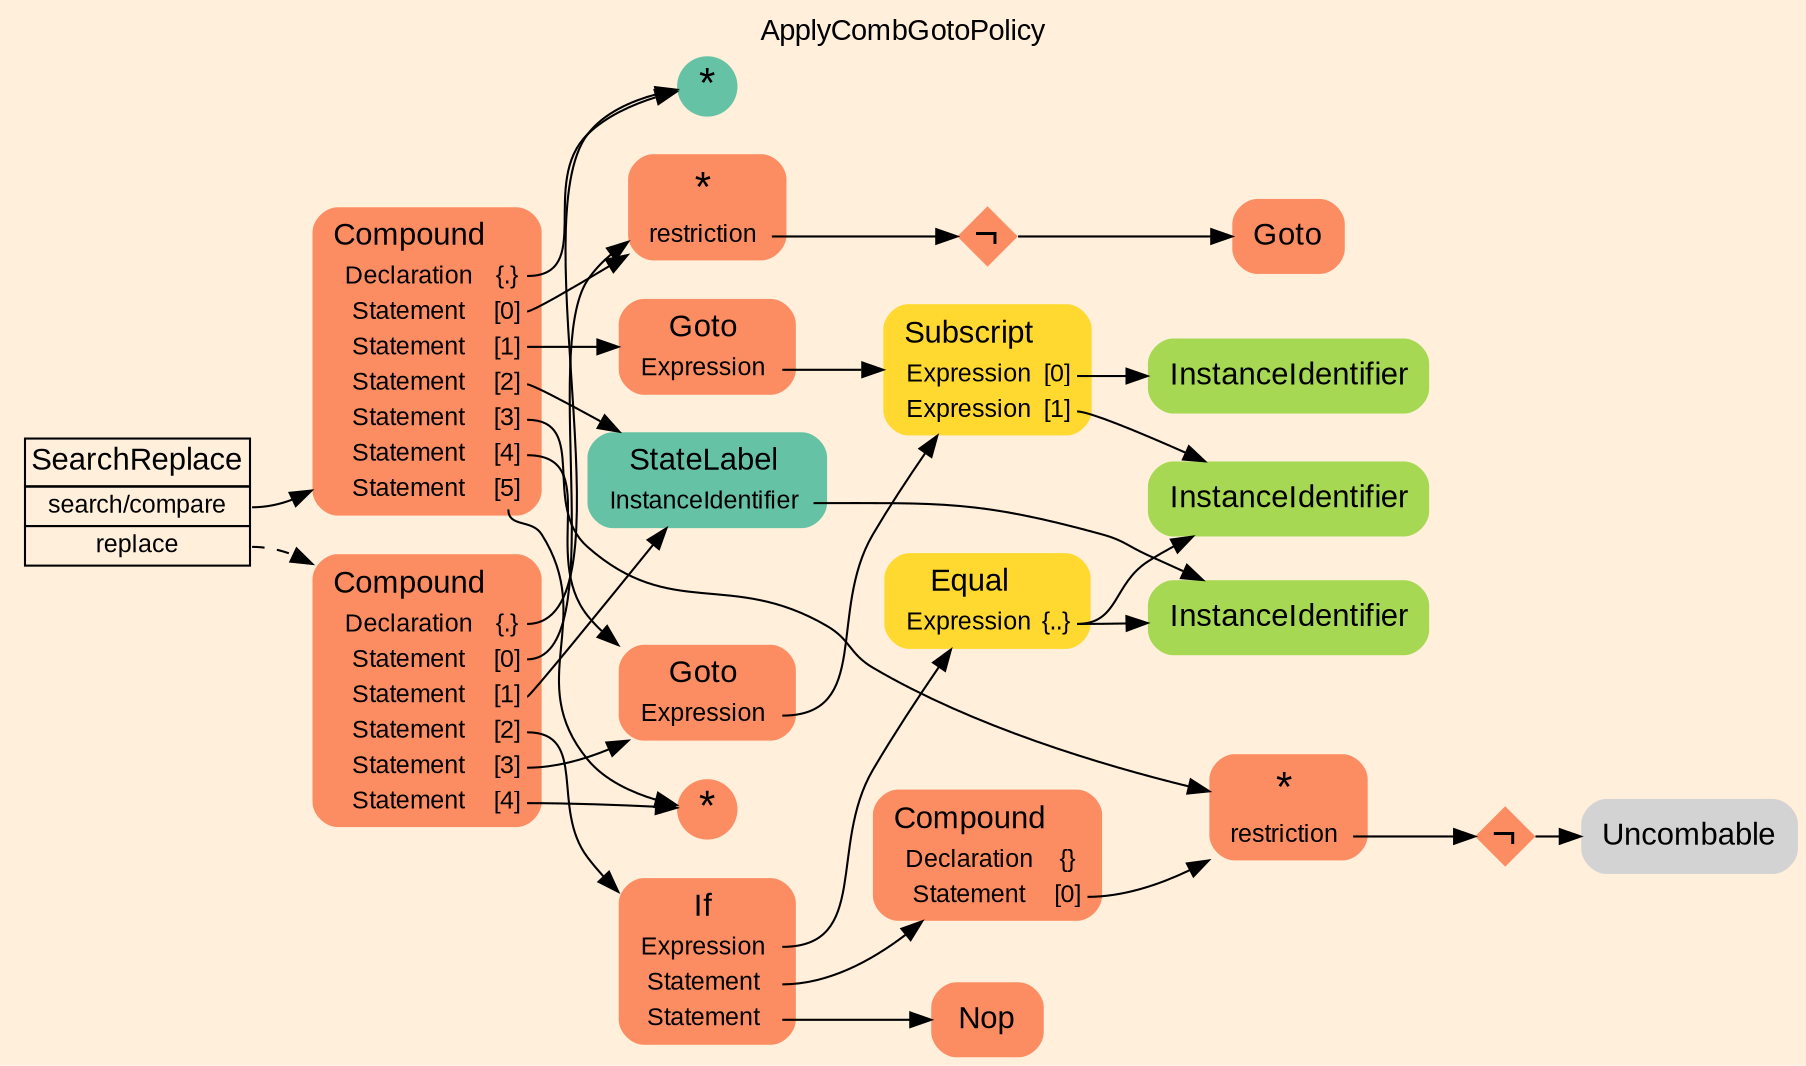 digraph "ApplyCombGotoPolicy" {
label = "ApplyCombGotoPolicy"
labelloc = t
graph [
    rankdir = "LR"
    ranksep = 0.3
    bgcolor = antiquewhite1
    color = black
    fontcolor = black
    fontname = "Arial"
];
node [
    fontname = "Arial"
];
edge [
    fontname = "Arial"
];

// -------------------- transformation figure --------------------
// -------- block CR#B-4-67 ----------
"CR#B-4-67" [
    shape = "plaintext"
    fillcolor = antiquewhite1
    fontsize = "12"
    fontcolor = black
    label = <<TABLE BORDER="0" CELLBORDER="1" CELLSPACING="0">
     <TR><TD><FONT POINT-SIZE="15" COLOR="black">SearchReplace</FONT></TD></TR>
     <TR><TD PORT="port0"><FONT POINT-SIZE="12" COLOR="black">search/compare</FONT></TD></TR>
     <TR><TD PORT="port1"><FONT POINT-SIZE="12" COLOR="black">replace</FONT></TD></TR>
    </TABLE>>
    style = "filled"
    color = black
];

// -------- block #B-2-1400 ----------
"#B-2-1400" [
    shape = "plaintext"
    fillcolor = "/set28/2"
    fontsize = "12"
    fontcolor = black
    label = <<TABLE BORDER="0" CELLBORDER="0" CELLSPACING="0">
     <TR><TD><FONT POINT-SIZE="15" COLOR="black">Compound</FONT></TD></TR>
     <TR><TD><FONT POINT-SIZE="12" COLOR="black">Declaration</FONT></TD><TD PORT="port0"><FONT POINT-SIZE="12" COLOR="black">{.}</FONT></TD></TR>
     <TR><TD><FONT POINT-SIZE="12" COLOR="black">Statement</FONT></TD><TD PORT="port1"><FONT POINT-SIZE="12" COLOR="black">[0]</FONT></TD></TR>
     <TR><TD><FONT POINT-SIZE="12" COLOR="black">Statement</FONT></TD><TD PORT="port2"><FONT POINT-SIZE="12" COLOR="black">[1]</FONT></TD></TR>
     <TR><TD><FONT POINT-SIZE="12" COLOR="black">Statement</FONT></TD><TD PORT="port3"><FONT POINT-SIZE="12" COLOR="black">[2]</FONT></TD></TR>
     <TR><TD><FONT POINT-SIZE="12" COLOR="black">Statement</FONT></TD><TD PORT="port4"><FONT POINT-SIZE="12" COLOR="black">[3]</FONT></TD></TR>
     <TR><TD><FONT POINT-SIZE="12" COLOR="black">Statement</FONT></TD><TD PORT="port5"><FONT POINT-SIZE="12" COLOR="black">[4]</FONT></TD></TR>
     <TR><TD><FONT POINT-SIZE="12" COLOR="black">Statement</FONT></TD><TD PORT="port6"><FONT POINT-SIZE="12" COLOR="black">[5]</FONT></TD></TR>
    </TABLE>>
    style = "rounded,filled"
];

// -------- block #B-2-1403 ----------
"#B-2-1403" [
    shape = "circle"
    fillcolor = "/set28/1"
    fontsize = "12"
    fontcolor = black
    label = <<FONT POINT-SIZE="20" COLOR="black">*</FONT>>
    style = "filled"
    penwidth = 0.0
    fixedsize = true
    width = 0.4
    height = 0.4
];

// -------- block #B-2-1404 ----------
"#B-2-1404" [
    shape = "plaintext"
    fillcolor = "/set28/2"
    fontsize = "12"
    fontcolor = black
    label = <<TABLE BORDER="0" CELLBORDER="0" CELLSPACING="0">
     <TR><TD><FONT POINT-SIZE="20" COLOR="black">*</FONT></TD></TR>
     <TR><TD><FONT POINT-SIZE="12" COLOR="black">restriction</FONT></TD><TD PORT="port0"></TD></TR>
    </TABLE>>
    style = "rounded,filled"
];

// -------- block #B-2-1415 ----------
"#B-2-1415" [
    shape = "diamond"
    fillcolor = "/set28/2"
    fontsize = "12"
    fontcolor = black
    label = <<FONT POINT-SIZE="20" COLOR="black">¬</FONT>>
    style = "filled"
    penwidth = 0.0
    fixedsize = true
    width = 0.4
    height = 0.4
];

// -------- block #B-2-1409 ----------
"#B-2-1409" [
    shape = "plaintext"
    fillcolor = "/set28/2"
    fontsize = "12"
    fontcolor = black
    label = <<TABLE BORDER="0" CELLBORDER="0" CELLSPACING="0">
     <TR><TD><FONT POINT-SIZE="15" COLOR="black">Goto</FONT></TD></TR>
    </TABLE>>
    style = "rounded,filled"
];

// -------- block #B-2-1407 ----------
"#B-2-1407" [
    shape = "plaintext"
    fillcolor = "/set28/2"
    fontsize = "12"
    fontcolor = black
    label = <<TABLE BORDER="0" CELLBORDER="0" CELLSPACING="0">
     <TR><TD><FONT POINT-SIZE="15" COLOR="black">Goto</FONT></TD></TR>
     <TR><TD><FONT POINT-SIZE="12" COLOR="black">Expression</FONT></TD><TD PORT="port0"></TD></TR>
    </TABLE>>
    style = "rounded,filled"
];

// -------- block #B-2-1410 ----------
"#B-2-1410" [
    shape = "plaintext"
    fillcolor = "/set28/6"
    fontsize = "12"
    fontcolor = black
    label = <<TABLE BORDER="0" CELLBORDER="0" CELLSPACING="0">
     <TR><TD><FONT POINT-SIZE="15" COLOR="black">Subscript</FONT></TD></TR>
     <TR><TD><FONT POINT-SIZE="12" COLOR="black">Expression</FONT></TD><TD PORT="port0"><FONT POINT-SIZE="12" COLOR="black">[0]</FONT></TD></TR>
     <TR><TD><FONT POINT-SIZE="12" COLOR="black">Expression</FONT></TD><TD PORT="port1"><FONT POINT-SIZE="12" COLOR="black">[1]</FONT></TD></TR>
    </TABLE>>
    style = "rounded,filled"
];

// -------- block #B-2-1411 ----------
"#B-2-1411" [
    shape = "plaintext"
    fillcolor = "/set28/5"
    fontsize = "12"
    fontcolor = black
    label = <<TABLE BORDER="0" CELLBORDER="0" CELLSPACING="0">
     <TR><TD><FONT POINT-SIZE="15" COLOR="black">InstanceIdentifier</FONT></TD></TR>
    </TABLE>>
    style = "rounded,filled"
];

// -------- block #B-2-1412 ----------
"#B-2-1412" [
    shape = "plaintext"
    fillcolor = "/set28/5"
    fontsize = "12"
    fontcolor = black
    label = <<TABLE BORDER="0" CELLBORDER="0" CELLSPACING="0">
     <TR><TD><FONT POINT-SIZE="15" COLOR="black">InstanceIdentifier</FONT></TD></TR>
    </TABLE>>
    style = "rounded,filled"
];

// -------- block #B-2-1414 ----------
"#B-2-1414" [
    shape = "plaintext"
    fillcolor = "/set28/1"
    fontsize = "12"
    fontcolor = black
    label = <<TABLE BORDER="0" CELLBORDER="0" CELLSPACING="0">
     <TR><TD><FONT POINT-SIZE="15" COLOR="black">StateLabel</FONT></TD></TR>
     <TR><TD><FONT POINT-SIZE="12" COLOR="black">InstanceIdentifier</FONT></TD><TD PORT="port0"></TD></TR>
    </TABLE>>
    style = "rounded,filled"
];

// -------- block #B-2-1413 ----------
"#B-2-1413" [
    shape = "plaintext"
    fillcolor = "/set28/5"
    fontsize = "12"
    fontcolor = black
    label = <<TABLE BORDER="0" CELLBORDER="0" CELLSPACING="0">
     <TR><TD><FONT POINT-SIZE="15" COLOR="black">InstanceIdentifier</FONT></TD></TR>
    </TABLE>>
    style = "rounded,filled"
];

// -------- block #B-2-1405 ----------
"#B-2-1405" [
    shape = "plaintext"
    fillcolor = "/set28/2"
    fontsize = "12"
    fontcolor = black
    label = <<TABLE BORDER="0" CELLBORDER="0" CELLSPACING="0">
     <TR><TD><FONT POINT-SIZE="20" COLOR="black">*</FONT></TD></TR>
     <TR><TD><FONT POINT-SIZE="12" COLOR="black">restriction</FONT></TD><TD PORT="port0"></TD></TR>
    </TABLE>>
    style = "rounded,filled"
];

// -------- block #B-2-1416 ----------
"#B-2-1416" [
    shape = "diamond"
    fillcolor = "/set28/2"
    fontsize = "12"
    fontcolor = black
    label = <<FONT POINT-SIZE="20" COLOR="black">¬</FONT>>
    style = "filled"
    penwidth = 0.0
    fixedsize = true
    width = 0.4
    height = 0.4
];

// -------- block #B-2-1417 ----------
"#B-2-1417" [
    shape = "plaintext"
    fontsize = "12"
    fontcolor = black
    label = <<TABLE BORDER="0" CELLBORDER="0" CELLSPACING="0">
     <TR><TD><FONT POINT-SIZE="15" COLOR="black">Uncombable</FONT></TD></TR>
    </TABLE>>
    style = "rounded,filled"
];

// -------- block #B-2-1408 ----------
"#B-2-1408" [
    shape = "plaintext"
    fillcolor = "/set28/2"
    fontsize = "12"
    fontcolor = black
    label = <<TABLE BORDER="0" CELLBORDER="0" CELLSPACING="0">
     <TR><TD><FONT POINT-SIZE="15" COLOR="black">Goto</FONT></TD></TR>
     <TR><TD><FONT POINT-SIZE="12" COLOR="black">Expression</FONT></TD><TD PORT="port0"></TD></TR>
    </TABLE>>
    style = "rounded,filled"
];

// -------- block #B-2-1406 ----------
"#B-2-1406" [
    shape = "circle"
    fillcolor = "/set28/2"
    fontsize = "12"
    fontcolor = black
    label = <<FONT POINT-SIZE="20" COLOR="black">*</FONT>>
    style = "filled"
    penwidth = 0.0
    fixedsize = true
    width = 0.4
    height = 0.4
];

// -------- block #B-2-1401 ----------
"#B-2-1401" [
    shape = "plaintext"
    fillcolor = "/set28/2"
    fontsize = "12"
    fontcolor = black
    label = <<TABLE BORDER="0" CELLBORDER="0" CELLSPACING="0">
     <TR><TD><FONT POINT-SIZE="15" COLOR="black">Compound</FONT></TD></TR>
     <TR><TD><FONT POINT-SIZE="12" COLOR="black">Declaration</FONT></TD><TD PORT="port0"><FONT POINT-SIZE="12" COLOR="black">{.}</FONT></TD></TR>
     <TR><TD><FONT POINT-SIZE="12" COLOR="black">Statement</FONT></TD><TD PORT="port1"><FONT POINT-SIZE="12" COLOR="black">[0]</FONT></TD></TR>
     <TR><TD><FONT POINT-SIZE="12" COLOR="black">Statement</FONT></TD><TD PORT="port2"><FONT POINT-SIZE="12" COLOR="black">[1]</FONT></TD></TR>
     <TR><TD><FONT POINT-SIZE="12" COLOR="black">Statement</FONT></TD><TD PORT="port3"><FONT POINT-SIZE="12" COLOR="black">[2]</FONT></TD></TR>
     <TR><TD><FONT POINT-SIZE="12" COLOR="black">Statement</FONT></TD><TD PORT="port4"><FONT POINT-SIZE="12" COLOR="black">[3]</FONT></TD></TR>
     <TR><TD><FONT POINT-SIZE="12" COLOR="black">Statement</FONT></TD><TD PORT="port5"><FONT POINT-SIZE="12" COLOR="black">[4]</FONT></TD></TR>
    </TABLE>>
    style = "rounded,filled"
];

// -------- block #B-2-1418 ----------
"#B-2-1418" [
    shape = "plaintext"
    fillcolor = "/set28/2"
    fontsize = "12"
    fontcolor = black
    label = <<TABLE BORDER="0" CELLBORDER="0" CELLSPACING="0">
     <TR><TD><FONT POINT-SIZE="15" COLOR="black">If</FONT></TD></TR>
     <TR><TD><FONT POINT-SIZE="12" COLOR="black">Expression</FONT></TD><TD PORT="port0"></TD></TR>
     <TR><TD><FONT POINT-SIZE="12" COLOR="black">Statement</FONT></TD><TD PORT="port1"></TD></TR>
     <TR><TD><FONT POINT-SIZE="12" COLOR="black">Statement</FONT></TD><TD PORT="port2"></TD></TR>
    </TABLE>>
    style = "rounded,filled"
];

// -------- block #B-2-1419 ----------
"#B-2-1419" [
    shape = "plaintext"
    fillcolor = "/set28/6"
    fontsize = "12"
    fontcolor = black
    label = <<TABLE BORDER="0" CELLBORDER="0" CELLSPACING="0">
     <TR><TD><FONT POINT-SIZE="15" COLOR="black">Equal</FONT></TD></TR>
     <TR><TD><FONT POINT-SIZE="12" COLOR="black">Expression</FONT></TD><TD PORT="port0"><FONT POINT-SIZE="12" COLOR="black">{..}</FONT></TD></TR>
    </TABLE>>
    style = "rounded,filled"
];

// -------- block #B-2-1402 ----------
"#B-2-1402" [
    shape = "plaintext"
    fillcolor = "/set28/2"
    fontsize = "12"
    fontcolor = black
    label = <<TABLE BORDER="0" CELLBORDER="0" CELLSPACING="0">
     <TR><TD><FONT POINT-SIZE="15" COLOR="black">Compound</FONT></TD></TR>
     <TR><TD><FONT POINT-SIZE="12" COLOR="black">Declaration</FONT></TD><TD PORT="port0"><FONT POINT-SIZE="12" COLOR="black">{}</FONT></TD></TR>
     <TR><TD><FONT POINT-SIZE="12" COLOR="black">Statement</FONT></TD><TD PORT="port1"><FONT POINT-SIZE="12" COLOR="black">[0]</FONT></TD></TR>
    </TABLE>>
    style = "rounded,filled"
];

// -------- block #B-2-1420 ----------
"#B-2-1420" [
    shape = "plaintext"
    fillcolor = "/set28/2"
    fontsize = "12"
    fontcolor = black
    label = <<TABLE BORDER="0" CELLBORDER="0" CELLSPACING="0">
     <TR><TD><FONT POINT-SIZE="15" COLOR="black">Nop</FONT></TD></TR>
    </TABLE>>
    style = "rounded,filled"
];

"CR#B-4-67":port0 -> "#B-2-1400" [
    color = black
    fontcolor = black
];

"CR#B-4-67":port1 -> "#B-2-1401" [
    style="dashed"
    color = black
    fontcolor = black
];

"#B-2-1400":port0 -> "#B-2-1403" [
    color = black
    fontcolor = black
];

"#B-2-1400":port1 -> "#B-2-1404" [
    color = black
    fontcolor = black
];

"#B-2-1400":port2 -> "#B-2-1407" [
    color = black
    fontcolor = black
];

"#B-2-1400":port3 -> "#B-2-1414" [
    color = black
    fontcolor = black
];

"#B-2-1400":port4 -> "#B-2-1405" [
    color = black
    fontcolor = black
];

"#B-2-1400":port5 -> "#B-2-1408" [
    color = black
    fontcolor = black
];

"#B-2-1400":port6 -> "#B-2-1406" [
    color = black
    fontcolor = black
];

"#B-2-1404":port0 -> "#B-2-1415" [
    color = black
    fontcolor = black
];

"#B-2-1415" -> "#B-2-1409" [
    color = black
    fontcolor = black
];

"#B-2-1407":port0 -> "#B-2-1410" [
    color = black
    fontcolor = black
];

"#B-2-1410":port0 -> "#B-2-1411" [
    color = black
    fontcolor = black
];

"#B-2-1410":port1 -> "#B-2-1412" [
    color = black
    fontcolor = black
];

"#B-2-1414":port0 -> "#B-2-1413" [
    color = black
    fontcolor = black
];

"#B-2-1405":port0 -> "#B-2-1416" [
    color = black
    fontcolor = black
];

"#B-2-1416" -> "#B-2-1417" [
    color = black
    fontcolor = black
];

"#B-2-1408":port0 -> "#B-2-1410" [
    color = black
    fontcolor = black
];

"#B-2-1401":port0 -> "#B-2-1403" [
    color = black
    fontcolor = black
];

"#B-2-1401":port1 -> "#B-2-1404" [
    color = black
    fontcolor = black
];

"#B-2-1401":port2 -> "#B-2-1414" [
    color = black
    fontcolor = black
];

"#B-2-1401":port3 -> "#B-2-1418" [
    color = black
    fontcolor = black
];

"#B-2-1401":port4 -> "#B-2-1408" [
    color = black
    fontcolor = black
];

"#B-2-1401":port5 -> "#B-2-1406" [
    color = black
    fontcolor = black
];

"#B-2-1418":port0 -> "#B-2-1419" [
    color = black
    fontcolor = black
];

"#B-2-1418":port1 -> "#B-2-1402" [
    color = black
    fontcolor = black
];

"#B-2-1418":port2 -> "#B-2-1420" [
    color = black
    fontcolor = black
];

"#B-2-1419":port0 -> "#B-2-1412" [
    color = black
    fontcolor = black
];

"#B-2-1419":port0 -> "#B-2-1413" [
    color = black
    fontcolor = black
];

"#B-2-1402":port1 -> "#B-2-1405" [
    color = black
    fontcolor = black
];


}
